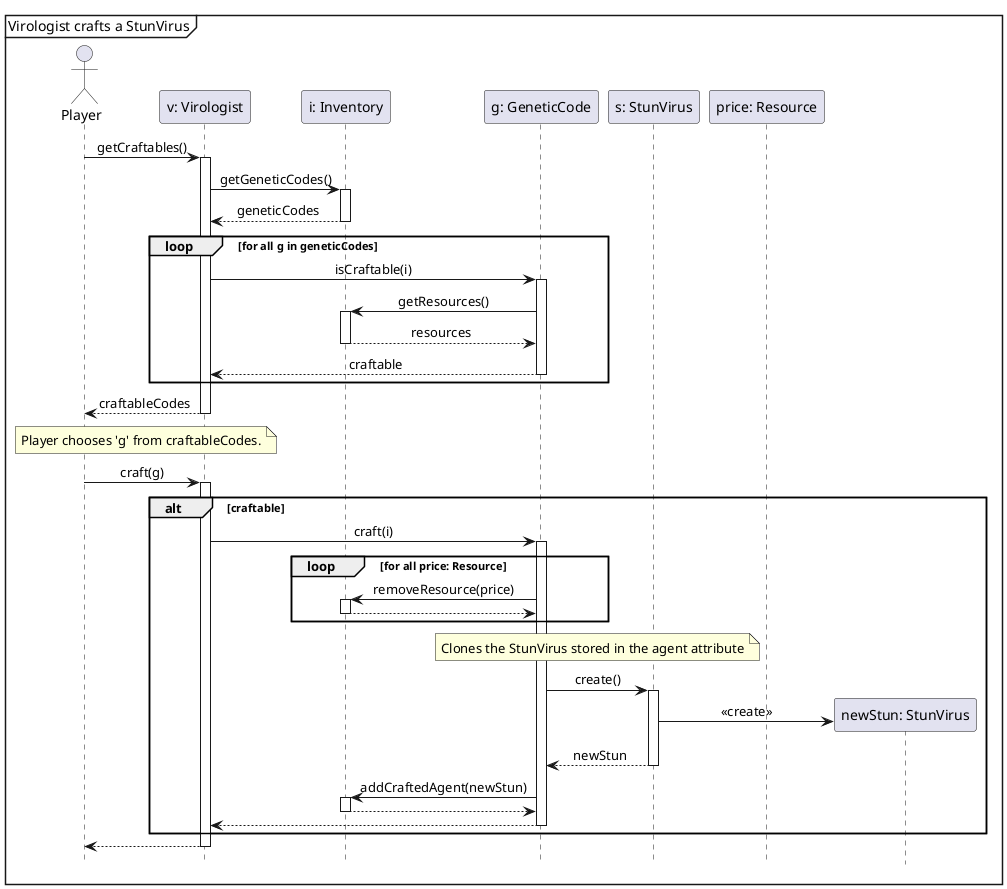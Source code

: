@startuml
'https://plantuml.com/sequence-diagram

hide footbox
skinparam sequenceMessageAlign center

mainframe  Virologist crafts a StunVirus

actor Player as p
participant "v: Virologist" as v
participant "i: Inventory" as i
participant "g: GeneticCode" as g
participant "s: StunVirus" as s1
participant "price: Resource"
participant "newStun: StunVirus" as s2

p -> v ++ : getCraftables()
    v -> i ++ : getGeneticCodes()
    return geneticCodes

    loop for all g in geneticCodes
        v -> g ++ : isCraftable(i)
            g -> i ++ : getResources()
            return resources
        return craftable
    end
return craftableCodes

note over p,v: Player chooses 'g' from craftableCodes.
p -> v ++ : craft(g)
    alt craftable
        v -> g ++ : craft(i)
            loop for all price: Resource
                g -> i ++ : removeResource(price)
                return
            end
            note over g, s1 : Clones the StunVirus stored in the agent attribute
            g -> s1 ++ : create()
                s1 -> s2 ** : <<create>>
            return newStun
            g -> i ++ : addCraftedAgent(newStun)
            return
        return
    end
return

@enduml